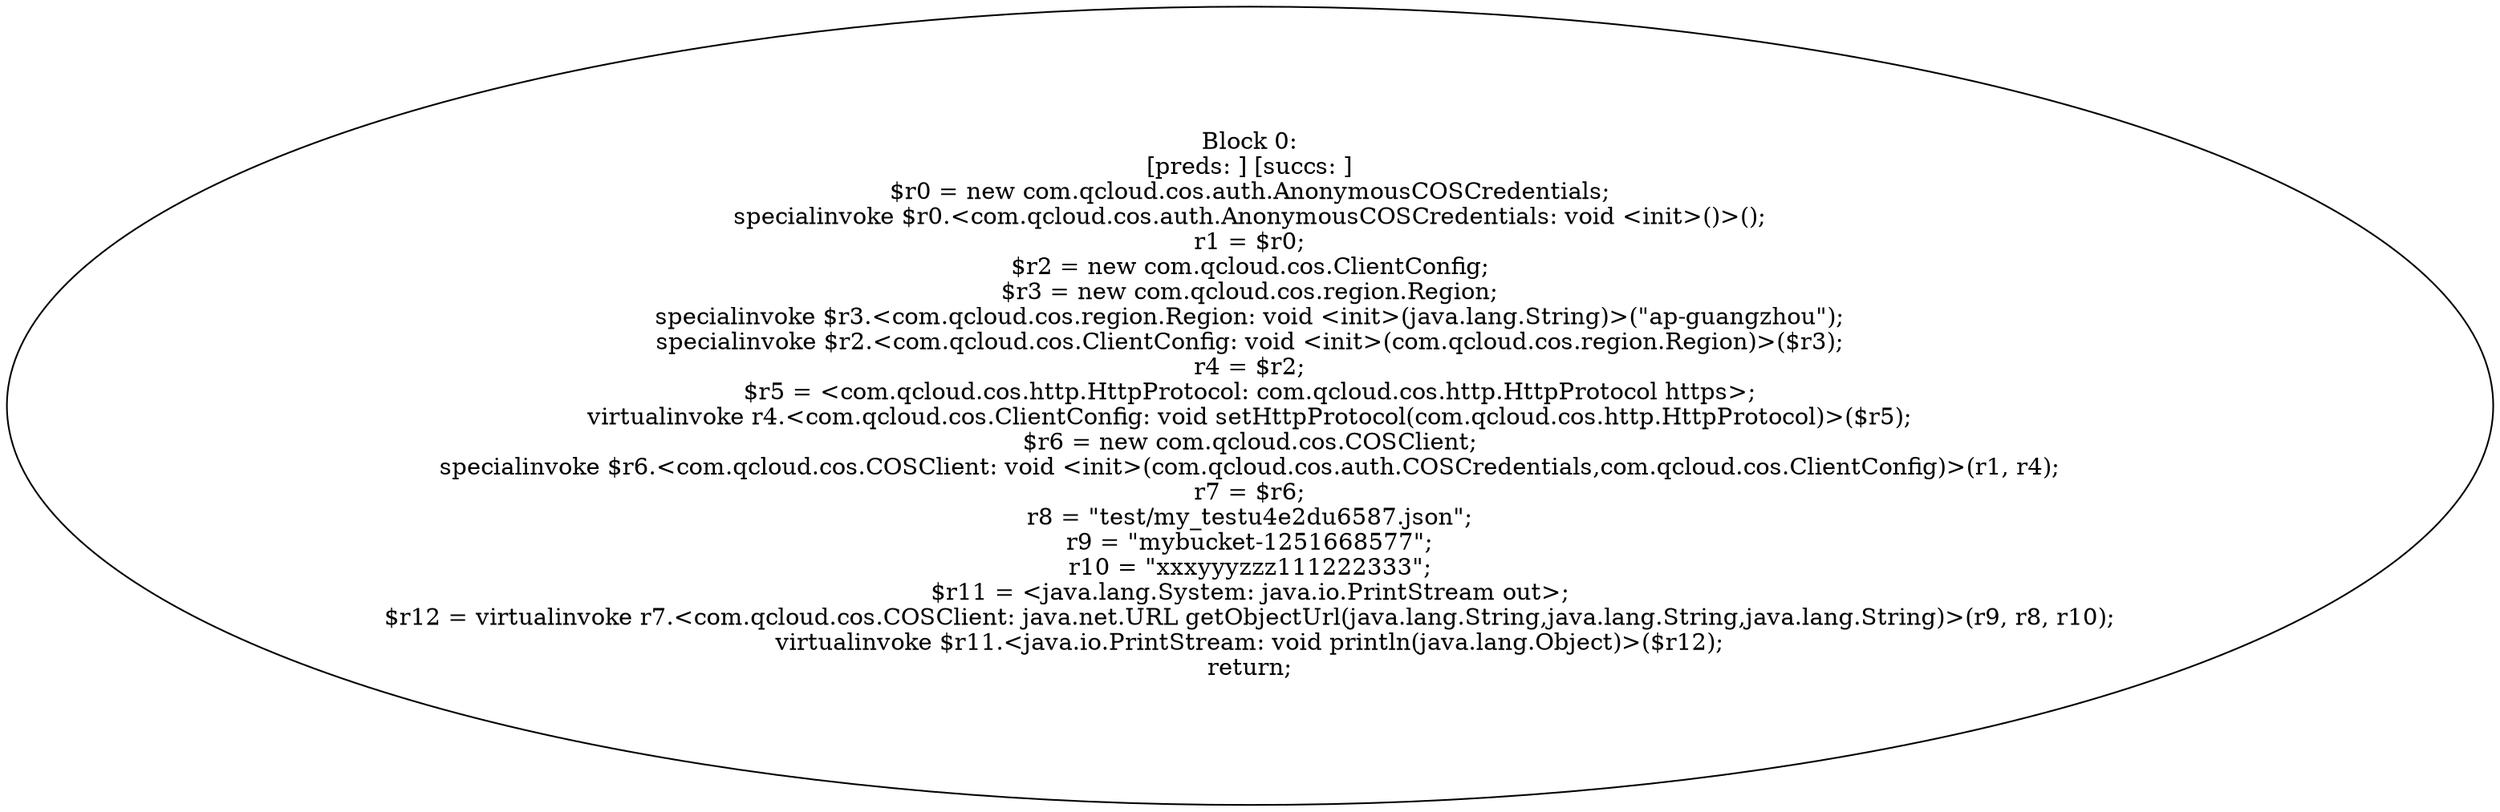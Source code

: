 digraph "unitGraph" {
    "Block 0:
[preds: ] [succs: ]
$r0 = new com.qcloud.cos.auth.AnonymousCOSCredentials;
specialinvoke $r0.<com.qcloud.cos.auth.AnonymousCOSCredentials: void <init>()>();
r1 = $r0;
$r2 = new com.qcloud.cos.ClientConfig;
$r3 = new com.qcloud.cos.region.Region;
specialinvoke $r3.<com.qcloud.cos.region.Region: void <init>(java.lang.String)>(\"ap-guangzhou\");
specialinvoke $r2.<com.qcloud.cos.ClientConfig: void <init>(com.qcloud.cos.region.Region)>($r3);
r4 = $r2;
$r5 = <com.qcloud.cos.http.HttpProtocol: com.qcloud.cos.http.HttpProtocol https>;
virtualinvoke r4.<com.qcloud.cos.ClientConfig: void setHttpProtocol(com.qcloud.cos.http.HttpProtocol)>($r5);
$r6 = new com.qcloud.cos.COSClient;
specialinvoke $r6.<com.qcloud.cos.COSClient: void <init>(com.qcloud.cos.auth.COSCredentials,com.qcloud.cos.ClientConfig)>(r1, r4);
r7 = $r6;
r8 = \"test/my_test\u4e2d\u6587.json\";
r9 = \"mybucket-1251668577\";
r10 = \"xxxyyyzzz111222333\";
$r11 = <java.lang.System: java.io.PrintStream out>;
$r12 = virtualinvoke r7.<com.qcloud.cos.COSClient: java.net.URL getObjectUrl(java.lang.String,java.lang.String,java.lang.String)>(r9, r8, r10);
virtualinvoke $r11.<java.io.PrintStream: void println(java.lang.Object)>($r12);
return;
"
}
